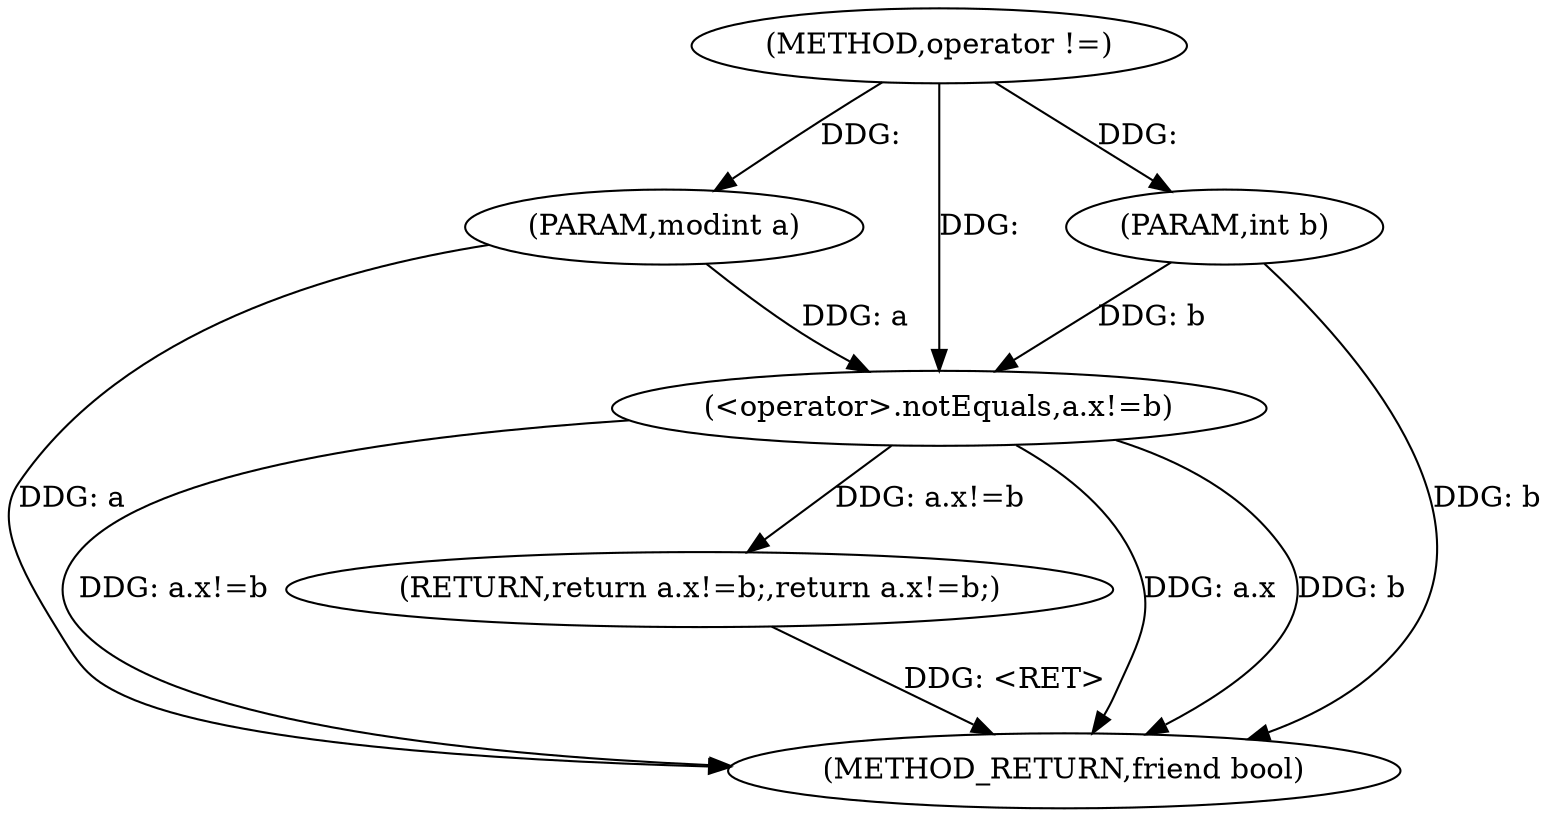 digraph "operator !=" {  
"1000462" [label = "(METHOD,operator !=)" ]
"1000472" [label = "(METHOD_RETURN,friend bool)" ]
"1000463" [label = "(PARAM,modint a)" ]
"1000464" [label = "(PARAM,int b)" ]
"1000466" [label = "(RETURN,return a.x!=b;,return a.x!=b;)" ]
"1000467" [label = "(<operator>.notEquals,a.x!=b)" ]
  "1000463" -> "1000472"  [ label = "DDG: a"] 
  "1000464" -> "1000472"  [ label = "DDG: b"] 
  "1000467" -> "1000472"  [ label = "DDG: a.x"] 
  "1000467" -> "1000472"  [ label = "DDG: b"] 
  "1000467" -> "1000472"  [ label = "DDG: a.x!=b"] 
  "1000466" -> "1000472"  [ label = "DDG: <RET>"] 
  "1000462" -> "1000463"  [ label = "DDG: "] 
  "1000462" -> "1000464"  [ label = "DDG: "] 
  "1000467" -> "1000466"  [ label = "DDG: a.x!=b"] 
  "1000463" -> "1000467"  [ label = "DDG: a"] 
  "1000464" -> "1000467"  [ label = "DDG: b"] 
  "1000462" -> "1000467"  [ label = "DDG: "] 
}
